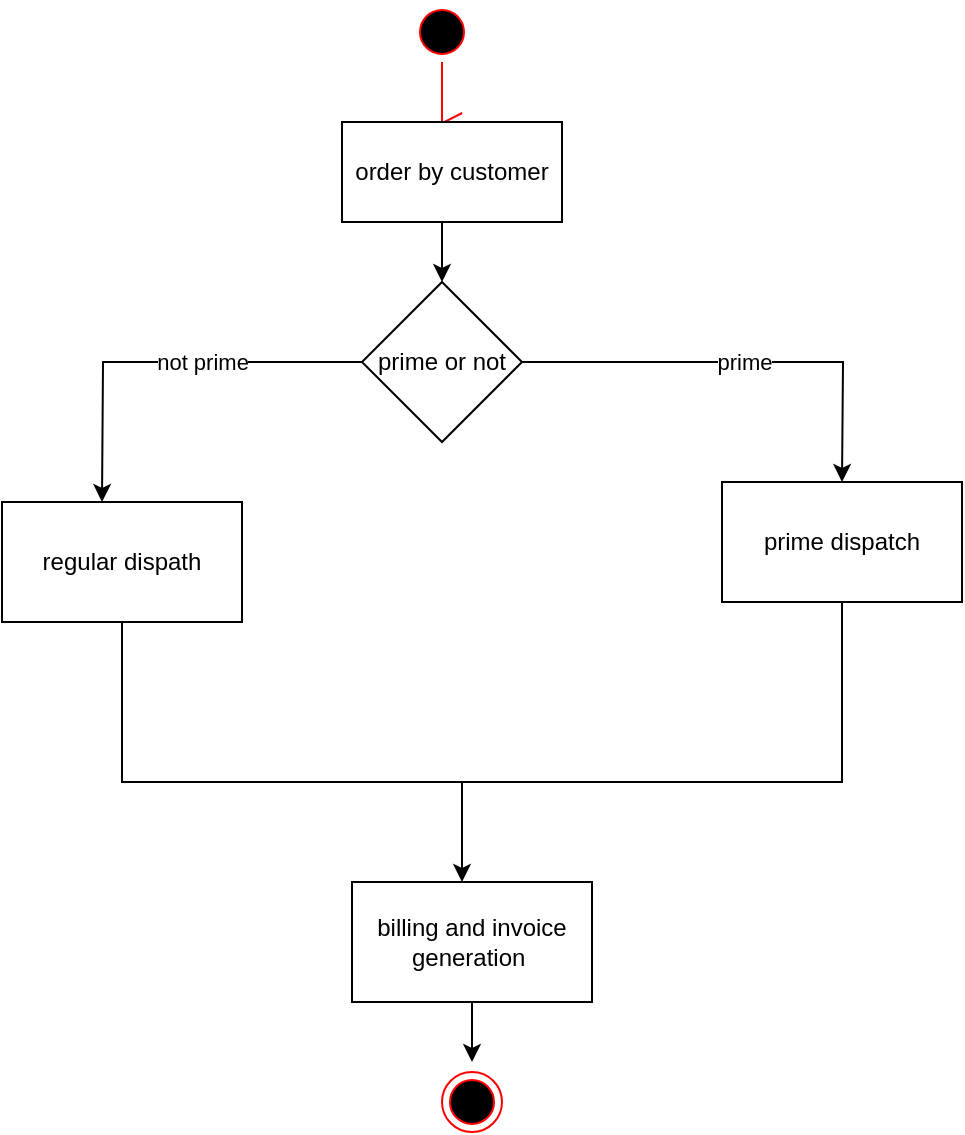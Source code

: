 <mxfile version="21.5.0" type="device">
  <diagram name="Page-1" id="F7Eah_8RHcdUlg_rCZ74">
    <mxGraphModel dx="1434" dy="764" grid="1" gridSize="10" guides="1" tooltips="1" connect="1" arrows="1" fold="1" page="1" pageScale="1" pageWidth="850" pageHeight="1100" math="0" shadow="0">
      <root>
        <mxCell id="0" />
        <mxCell id="1" parent="0" />
        <mxCell id="x-4_nydf2DMnikUG0P3h-29" value="" style="ellipse;html=1;shape=startState;fillColor=#000000;strokeColor=#ff0000;" vertex="1" parent="1">
          <mxGeometry x="395" width="30" height="30" as="geometry" />
        </mxCell>
        <mxCell id="x-4_nydf2DMnikUG0P3h-30" value="" style="edgeStyle=orthogonalEdgeStyle;html=1;verticalAlign=bottom;endArrow=open;endSize=8;strokeColor=#ff0000;rounded=0;" edge="1" source="x-4_nydf2DMnikUG0P3h-29" parent="1">
          <mxGeometry relative="1" as="geometry">
            <mxPoint x="410" y="60" as="targetPoint" />
            <Array as="points">
              <mxPoint x="410" y="60" />
              <mxPoint x="411" y="60" />
            </Array>
          </mxGeometry>
        </mxCell>
        <mxCell id="x-4_nydf2DMnikUG0P3h-33" style="edgeStyle=orthogonalEdgeStyle;rounded=0;orthogonalLoop=1;jettySize=auto;html=1;exitX=0.5;exitY=1;exitDx=0;exitDy=0;entryX=0.5;entryY=0;entryDx=0;entryDy=0;" edge="1" parent="1" source="x-4_nydf2DMnikUG0P3h-31" target="x-4_nydf2DMnikUG0P3h-32">
          <mxGeometry relative="1" as="geometry" />
        </mxCell>
        <mxCell id="x-4_nydf2DMnikUG0P3h-31" value="order by customer" style="html=1;whiteSpace=wrap;" vertex="1" parent="1">
          <mxGeometry x="360" y="60" width="110" height="50" as="geometry" />
        </mxCell>
        <mxCell id="x-4_nydf2DMnikUG0P3h-34" value="prime" style="edgeStyle=orthogonalEdgeStyle;rounded=0;orthogonalLoop=1;jettySize=auto;html=1;exitX=1;exitY=0.5;exitDx=0;exitDy=0;" edge="1" parent="1" source="x-4_nydf2DMnikUG0P3h-32">
          <mxGeometry relative="1" as="geometry">
            <mxPoint x="610" y="240" as="targetPoint" />
          </mxGeometry>
        </mxCell>
        <mxCell id="x-4_nydf2DMnikUG0P3h-35" style="edgeStyle=orthogonalEdgeStyle;rounded=0;orthogonalLoop=1;jettySize=auto;html=1;exitX=0;exitY=0.5;exitDx=0;exitDy=0;" edge="1" parent="1" source="x-4_nydf2DMnikUG0P3h-32">
          <mxGeometry relative="1" as="geometry">
            <mxPoint x="240" y="250" as="targetPoint" />
          </mxGeometry>
        </mxCell>
        <mxCell id="x-4_nydf2DMnikUG0P3h-36" value="not prime" style="edgeLabel;html=1;align=center;verticalAlign=middle;resizable=0;points=[];" vertex="1" connectable="0" parent="x-4_nydf2DMnikUG0P3h-35">
          <mxGeometry x="-0.198" relative="1" as="geometry">
            <mxPoint as="offset" />
          </mxGeometry>
        </mxCell>
        <mxCell id="x-4_nydf2DMnikUG0P3h-32" value="prime or not" style="rhombus;whiteSpace=wrap;html=1;" vertex="1" parent="1">
          <mxGeometry x="370" y="140" width="80" height="80" as="geometry" />
        </mxCell>
        <mxCell id="x-4_nydf2DMnikUG0P3h-37" value="prime dispatch" style="rounded=0;whiteSpace=wrap;html=1;" vertex="1" parent="1">
          <mxGeometry x="550" y="240" width="120" height="60" as="geometry" />
        </mxCell>
        <mxCell id="x-4_nydf2DMnikUG0P3h-38" value="regular dispath" style="rounded=0;whiteSpace=wrap;html=1;" vertex="1" parent="1">
          <mxGeometry x="190" y="250" width="120" height="60" as="geometry" />
        </mxCell>
        <mxCell id="x-4_nydf2DMnikUG0P3h-39" value="" style="endArrow=none;html=1;rounded=0;entryX=0.5;entryY=1;entryDx=0;entryDy=0;" edge="1" parent="1" target="x-4_nydf2DMnikUG0P3h-38">
          <mxGeometry width="50" height="50" relative="1" as="geometry">
            <mxPoint x="440" y="390" as="sourcePoint" />
            <mxPoint x="450" y="320" as="targetPoint" />
            <Array as="points">
              <mxPoint x="430" y="390" />
              <mxPoint x="250" y="390" />
            </Array>
          </mxGeometry>
        </mxCell>
        <mxCell id="x-4_nydf2DMnikUG0P3h-40" value="" style="endArrow=none;html=1;rounded=0;entryX=0.5;entryY=1;entryDx=0;entryDy=0;" edge="1" parent="1" target="x-4_nydf2DMnikUG0P3h-37">
          <mxGeometry width="50" height="50" relative="1" as="geometry">
            <mxPoint x="430" y="390" as="sourcePoint" />
            <mxPoint x="450" y="320" as="targetPoint" />
            <Array as="points">
              <mxPoint x="610" y="390" />
            </Array>
          </mxGeometry>
        </mxCell>
        <mxCell id="x-4_nydf2DMnikUG0P3h-44" style="edgeStyle=orthogonalEdgeStyle;rounded=0;orthogonalLoop=1;jettySize=auto;html=1;exitX=0.5;exitY=1;exitDx=0;exitDy=0;" edge="1" parent="1" source="x-4_nydf2DMnikUG0P3h-41">
          <mxGeometry relative="1" as="geometry">
            <mxPoint x="425" y="530" as="targetPoint" />
          </mxGeometry>
        </mxCell>
        <mxCell id="x-4_nydf2DMnikUG0P3h-41" value="billing and invoice generation&amp;nbsp;" style="rounded=0;whiteSpace=wrap;html=1;" vertex="1" parent="1">
          <mxGeometry x="365" y="440" width="120" height="60" as="geometry" />
        </mxCell>
        <mxCell id="x-4_nydf2DMnikUG0P3h-42" value="" style="endArrow=classic;html=1;rounded=0;" edge="1" parent="1">
          <mxGeometry width="50" height="50" relative="1" as="geometry">
            <mxPoint x="420" y="390" as="sourcePoint" />
            <mxPoint x="420" y="440" as="targetPoint" />
          </mxGeometry>
        </mxCell>
        <mxCell id="x-4_nydf2DMnikUG0P3h-43" value="" style="ellipse;html=1;shape=endState;fillColor=#000000;strokeColor=#ff0000;" vertex="1" parent="1">
          <mxGeometry x="410" y="535" width="30" height="30" as="geometry" />
        </mxCell>
      </root>
    </mxGraphModel>
  </diagram>
</mxfile>
